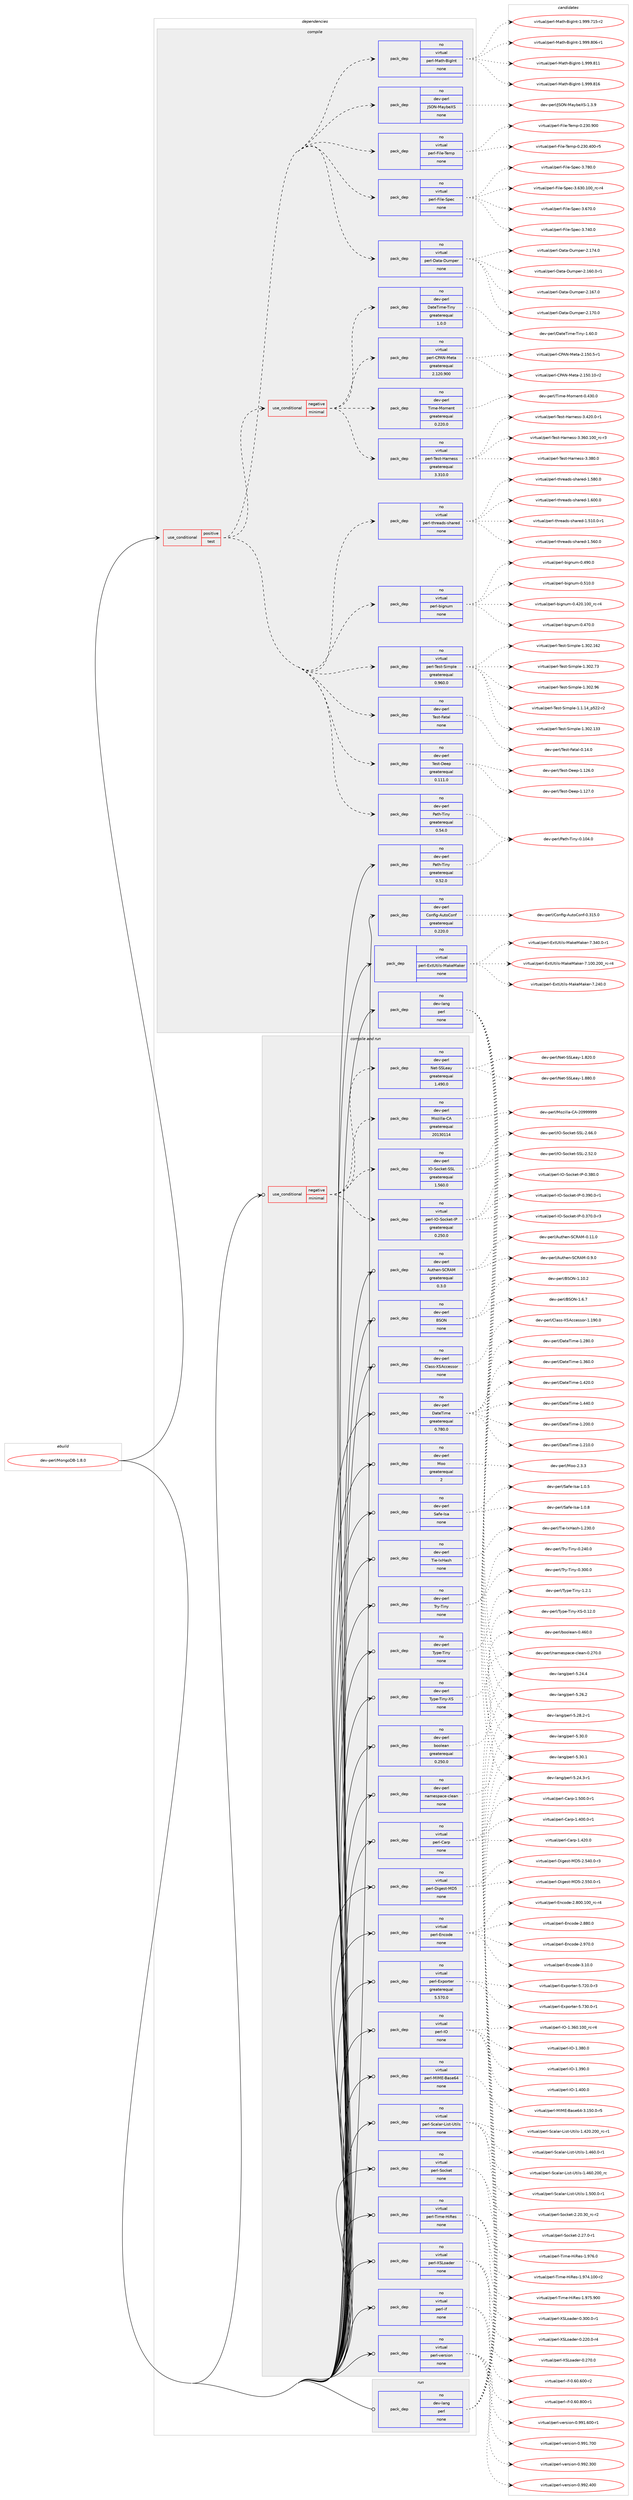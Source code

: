 digraph prolog {

# *************
# Graph options
# *************

newrank=true;
concentrate=true;
compound=true;
graph [rankdir=LR,fontname=Helvetica,fontsize=10,ranksep=1.5];#, ranksep=2.5, nodesep=0.2];
edge  [arrowhead=vee];
node  [fontname=Helvetica,fontsize=10];

# **********
# The ebuild
# **********

subgraph cluster_leftcol {
color=gray;
rank=same;
label=<<i>ebuild</i>>;
id [label="dev-perl/MongoDB-1.8.0", color=red, width=4, href="../dev-perl/MongoDB-1.8.0.svg"];
}

# ****************
# The dependencies
# ****************

subgraph cluster_midcol {
color=gray;
label=<<i>dependencies</i>>;
subgraph cluster_compile {
fillcolor="#eeeeee";
style=filled;
label=<<i>compile</i>>;
subgraph cond133991 {
dependency581492 [label=<<TABLE BORDER="0" CELLBORDER="1" CELLSPACING="0" CELLPADDING="4"><TR><TD ROWSPAN="3" CELLPADDING="10">use_conditional</TD></TR><TR><TD>positive</TD></TR><TR><TD>test</TD></TR></TABLE>>, shape=none, color=red];
subgraph cond133992 {
dependency581493 [label=<<TABLE BORDER="0" CELLBORDER="1" CELLSPACING="0" CELLPADDING="4"><TR><TD ROWSPAN="3" CELLPADDING="10">use_conditional</TD></TR><TR><TD>negative</TD></TR><TR><TD>minimal</TD></TR></TABLE>>, shape=none, color=red];
subgraph pack435849 {
dependency581494 [label=<<TABLE BORDER="0" CELLBORDER="1" CELLSPACING="0" CELLPADDING="4" WIDTH="220"><TR><TD ROWSPAN="6" CELLPADDING="30">pack_dep</TD></TR><TR><TD WIDTH="110">no</TD></TR><TR><TD>virtual</TD></TR><TR><TD>perl-CPAN-Meta</TD></TR><TR><TD>greaterequal</TD></TR><TR><TD>2.120.900</TD></TR></TABLE>>, shape=none, color=blue];
}
dependency581493:e -> dependency581494:w [weight=20,style="dashed",arrowhead="vee"];
subgraph pack435850 {
dependency581495 [label=<<TABLE BORDER="0" CELLBORDER="1" CELLSPACING="0" CELLPADDING="4" WIDTH="220"><TR><TD ROWSPAN="6" CELLPADDING="30">pack_dep</TD></TR><TR><TD WIDTH="110">no</TD></TR><TR><TD>dev-perl</TD></TR><TR><TD>DateTime-Tiny</TD></TR><TR><TD>greaterequal</TD></TR><TR><TD>1.0.0</TD></TR></TABLE>>, shape=none, color=blue];
}
dependency581493:e -> dependency581495:w [weight=20,style="dashed",arrowhead="vee"];
subgraph pack435851 {
dependency581496 [label=<<TABLE BORDER="0" CELLBORDER="1" CELLSPACING="0" CELLPADDING="4" WIDTH="220"><TR><TD ROWSPAN="6" CELLPADDING="30">pack_dep</TD></TR><TR><TD WIDTH="110">no</TD></TR><TR><TD>virtual</TD></TR><TR><TD>perl-Test-Harness</TD></TR><TR><TD>greaterequal</TD></TR><TR><TD>3.310.0</TD></TR></TABLE>>, shape=none, color=blue];
}
dependency581493:e -> dependency581496:w [weight=20,style="dashed",arrowhead="vee"];
subgraph pack435852 {
dependency581497 [label=<<TABLE BORDER="0" CELLBORDER="1" CELLSPACING="0" CELLPADDING="4" WIDTH="220"><TR><TD ROWSPAN="6" CELLPADDING="30">pack_dep</TD></TR><TR><TD WIDTH="110">no</TD></TR><TR><TD>dev-perl</TD></TR><TR><TD>Time-Moment</TD></TR><TR><TD>greaterequal</TD></TR><TR><TD>0.220.0</TD></TR></TABLE>>, shape=none, color=blue];
}
dependency581493:e -> dependency581497:w [weight=20,style="dashed",arrowhead="vee"];
}
dependency581492:e -> dependency581493:w [weight=20,style="dashed",arrowhead="vee"];
subgraph pack435853 {
dependency581498 [label=<<TABLE BORDER="0" CELLBORDER="1" CELLSPACING="0" CELLPADDING="4" WIDTH="220"><TR><TD ROWSPAN="6" CELLPADDING="30">pack_dep</TD></TR><TR><TD WIDTH="110">no</TD></TR><TR><TD>virtual</TD></TR><TR><TD>perl-Data-Dumper</TD></TR><TR><TD>none</TD></TR><TR><TD></TD></TR></TABLE>>, shape=none, color=blue];
}
dependency581492:e -> dependency581498:w [weight=20,style="dashed",arrowhead="vee"];
subgraph pack435854 {
dependency581499 [label=<<TABLE BORDER="0" CELLBORDER="1" CELLSPACING="0" CELLPADDING="4" WIDTH="220"><TR><TD ROWSPAN="6" CELLPADDING="30">pack_dep</TD></TR><TR><TD WIDTH="110">no</TD></TR><TR><TD>virtual</TD></TR><TR><TD>perl-File-Spec</TD></TR><TR><TD>none</TD></TR><TR><TD></TD></TR></TABLE>>, shape=none, color=blue];
}
dependency581492:e -> dependency581499:w [weight=20,style="dashed",arrowhead="vee"];
subgraph pack435855 {
dependency581500 [label=<<TABLE BORDER="0" CELLBORDER="1" CELLSPACING="0" CELLPADDING="4" WIDTH="220"><TR><TD ROWSPAN="6" CELLPADDING="30">pack_dep</TD></TR><TR><TD WIDTH="110">no</TD></TR><TR><TD>virtual</TD></TR><TR><TD>perl-File-Temp</TD></TR><TR><TD>none</TD></TR><TR><TD></TD></TR></TABLE>>, shape=none, color=blue];
}
dependency581492:e -> dependency581500:w [weight=20,style="dashed",arrowhead="vee"];
subgraph pack435856 {
dependency581501 [label=<<TABLE BORDER="0" CELLBORDER="1" CELLSPACING="0" CELLPADDING="4" WIDTH="220"><TR><TD ROWSPAN="6" CELLPADDING="30">pack_dep</TD></TR><TR><TD WIDTH="110">no</TD></TR><TR><TD>dev-perl</TD></TR><TR><TD>JSON-MaybeXS</TD></TR><TR><TD>none</TD></TR><TR><TD></TD></TR></TABLE>>, shape=none, color=blue];
}
dependency581492:e -> dependency581501:w [weight=20,style="dashed",arrowhead="vee"];
subgraph pack435857 {
dependency581502 [label=<<TABLE BORDER="0" CELLBORDER="1" CELLSPACING="0" CELLPADDING="4" WIDTH="220"><TR><TD ROWSPAN="6" CELLPADDING="30">pack_dep</TD></TR><TR><TD WIDTH="110">no</TD></TR><TR><TD>virtual</TD></TR><TR><TD>perl-Math-BigInt</TD></TR><TR><TD>none</TD></TR><TR><TD></TD></TR></TABLE>>, shape=none, color=blue];
}
dependency581492:e -> dependency581502:w [weight=20,style="dashed",arrowhead="vee"];
subgraph pack435858 {
dependency581503 [label=<<TABLE BORDER="0" CELLBORDER="1" CELLSPACING="0" CELLPADDING="4" WIDTH="220"><TR><TD ROWSPAN="6" CELLPADDING="30">pack_dep</TD></TR><TR><TD WIDTH="110">no</TD></TR><TR><TD>dev-perl</TD></TR><TR><TD>Path-Tiny</TD></TR><TR><TD>greaterequal</TD></TR><TR><TD>0.54.0</TD></TR></TABLE>>, shape=none, color=blue];
}
dependency581492:e -> dependency581503:w [weight=20,style="dashed",arrowhead="vee"];
subgraph pack435859 {
dependency581504 [label=<<TABLE BORDER="0" CELLBORDER="1" CELLSPACING="0" CELLPADDING="4" WIDTH="220"><TR><TD ROWSPAN="6" CELLPADDING="30">pack_dep</TD></TR><TR><TD WIDTH="110">no</TD></TR><TR><TD>dev-perl</TD></TR><TR><TD>Test-Deep</TD></TR><TR><TD>greaterequal</TD></TR><TR><TD>0.111.0</TD></TR></TABLE>>, shape=none, color=blue];
}
dependency581492:e -> dependency581504:w [weight=20,style="dashed",arrowhead="vee"];
subgraph pack435860 {
dependency581505 [label=<<TABLE BORDER="0" CELLBORDER="1" CELLSPACING="0" CELLPADDING="4" WIDTH="220"><TR><TD ROWSPAN="6" CELLPADDING="30">pack_dep</TD></TR><TR><TD WIDTH="110">no</TD></TR><TR><TD>dev-perl</TD></TR><TR><TD>Test-Fatal</TD></TR><TR><TD>none</TD></TR><TR><TD></TD></TR></TABLE>>, shape=none, color=blue];
}
dependency581492:e -> dependency581505:w [weight=20,style="dashed",arrowhead="vee"];
subgraph pack435861 {
dependency581506 [label=<<TABLE BORDER="0" CELLBORDER="1" CELLSPACING="0" CELLPADDING="4" WIDTH="220"><TR><TD ROWSPAN="6" CELLPADDING="30">pack_dep</TD></TR><TR><TD WIDTH="110">no</TD></TR><TR><TD>virtual</TD></TR><TR><TD>perl-Test-Simple</TD></TR><TR><TD>greaterequal</TD></TR><TR><TD>0.960.0</TD></TR></TABLE>>, shape=none, color=blue];
}
dependency581492:e -> dependency581506:w [weight=20,style="dashed",arrowhead="vee"];
subgraph pack435862 {
dependency581507 [label=<<TABLE BORDER="0" CELLBORDER="1" CELLSPACING="0" CELLPADDING="4" WIDTH="220"><TR><TD ROWSPAN="6" CELLPADDING="30">pack_dep</TD></TR><TR><TD WIDTH="110">no</TD></TR><TR><TD>virtual</TD></TR><TR><TD>perl-bignum</TD></TR><TR><TD>none</TD></TR><TR><TD></TD></TR></TABLE>>, shape=none, color=blue];
}
dependency581492:e -> dependency581507:w [weight=20,style="dashed",arrowhead="vee"];
subgraph pack435863 {
dependency581508 [label=<<TABLE BORDER="0" CELLBORDER="1" CELLSPACING="0" CELLPADDING="4" WIDTH="220"><TR><TD ROWSPAN="6" CELLPADDING="30">pack_dep</TD></TR><TR><TD WIDTH="110">no</TD></TR><TR><TD>virtual</TD></TR><TR><TD>perl-threads-shared</TD></TR><TR><TD>none</TD></TR><TR><TD></TD></TR></TABLE>>, shape=none, color=blue];
}
dependency581492:e -> dependency581508:w [weight=20,style="dashed",arrowhead="vee"];
}
id:e -> dependency581492:w [weight=20,style="solid",arrowhead="vee"];
subgraph pack435864 {
dependency581509 [label=<<TABLE BORDER="0" CELLBORDER="1" CELLSPACING="0" CELLPADDING="4" WIDTH="220"><TR><TD ROWSPAN="6" CELLPADDING="30">pack_dep</TD></TR><TR><TD WIDTH="110">no</TD></TR><TR><TD>dev-lang</TD></TR><TR><TD>perl</TD></TR><TR><TD>none</TD></TR><TR><TD></TD></TR></TABLE>>, shape=none, color=blue];
}
id:e -> dependency581509:w [weight=20,style="solid",arrowhead="vee"];
subgraph pack435865 {
dependency581510 [label=<<TABLE BORDER="0" CELLBORDER="1" CELLSPACING="0" CELLPADDING="4" WIDTH="220"><TR><TD ROWSPAN="6" CELLPADDING="30">pack_dep</TD></TR><TR><TD WIDTH="110">no</TD></TR><TR><TD>dev-perl</TD></TR><TR><TD>Config-AutoConf</TD></TR><TR><TD>greaterequal</TD></TR><TR><TD>0.220.0</TD></TR></TABLE>>, shape=none, color=blue];
}
id:e -> dependency581510:w [weight=20,style="solid",arrowhead="vee"];
subgraph pack435866 {
dependency581511 [label=<<TABLE BORDER="0" CELLBORDER="1" CELLSPACING="0" CELLPADDING="4" WIDTH="220"><TR><TD ROWSPAN="6" CELLPADDING="30">pack_dep</TD></TR><TR><TD WIDTH="110">no</TD></TR><TR><TD>dev-perl</TD></TR><TR><TD>Path-Tiny</TD></TR><TR><TD>greaterequal</TD></TR><TR><TD>0.52.0</TD></TR></TABLE>>, shape=none, color=blue];
}
id:e -> dependency581511:w [weight=20,style="solid",arrowhead="vee"];
subgraph pack435867 {
dependency581512 [label=<<TABLE BORDER="0" CELLBORDER="1" CELLSPACING="0" CELLPADDING="4" WIDTH="220"><TR><TD ROWSPAN="6" CELLPADDING="30">pack_dep</TD></TR><TR><TD WIDTH="110">no</TD></TR><TR><TD>virtual</TD></TR><TR><TD>perl-ExtUtils-MakeMaker</TD></TR><TR><TD>none</TD></TR><TR><TD></TD></TR></TABLE>>, shape=none, color=blue];
}
id:e -> dependency581512:w [weight=20,style="solid",arrowhead="vee"];
}
subgraph cluster_compileandrun {
fillcolor="#eeeeee";
style=filled;
label=<<i>compile and run</i>>;
subgraph cond133993 {
dependency581513 [label=<<TABLE BORDER="0" CELLBORDER="1" CELLSPACING="0" CELLPADDING="4"><TR><TD ROWSPAN="3" CELLPADDING="10">use_conditional</TD></TR><TR><TD>negative</TD></TR><TR><TD>minimal</TD></TR></TABLE>>, shape=none, color=red];
subgraph pack435868 {
dependency581514 [label=<<TABLE BORDER="0" CELLBORDER="1" CELLSPACING="0" CELLPADDING="4" WIDTH="220"><TR><TD ROWSPAN="6" CELLPADDING="30">pack_dep</TD></TR><TR><TD WIDTH="110">no</TD></TR><TR><TD>virtual</TD></TR><TR><TD>perl-IO-Socket-IP</TD></TR><TR><TD>greaterequal</TD></TR><TR><TD>0.250.0</TD></TR></TABLE>>, shape=none, color=blue];
}
dependency581513:e -> dependency581514:w [weight=20,style="dashed",arrowhead="vee"];
subgraph pack435869 {
dependency581515 [label=<<TABLE BORDER="0" CELLBORDER="1" CELLSPACING="0" CELLPADDING="4" WIDTH="220"><TR><TD ROWSPAN="6" CELLPADDING="30">pack_dep</TD></TR><TR><TD WIDTH="110">no</TD></TR><TR><TD>dev-perl</TD></TR><TR><TD>IO-Socket-SSL</TD></TR><TR><TD>greaterequal</TD></TR><TR><TD>1.560.0</TD></TR></TABLE>>, shape=none, color=blue];
}
dependency581513:e -> dependency581515:w [weight=20,style="dashed",arrowhead="vee"];
subgraph pack435870 {
dependency581516 [label=<<TABLE BORDER="0" CELLBORDER="1" CELLSPACING="0" CELLPADDING="4" WIDTH="220"><TR><TD ROWSPAN="6" CELLPADDING="30">pack_dep</TD></TR><TR><TD WIDTH="110">no</TD></TR><TR><TD>dev-perl</TD></TR><TR><TD>Mozilla-CA</TD></TR><TR><TD>greaterequal</TD></TR><TR><TD>20130114</TD></TR></TABLE>>, shape=none, color=blue];
}
dependency581513:e -> dependency581516:w [weight=20,style="dashed",arrowhead="vee"];
subgraph pack435871 {
dependency581517 [label=<<TABLE BORDER="0" CELLBORDER="1" CELLSPACING="0" CELLPADDING="4" WIDTH="220"><TR><TD ROWSPAN="6" CELLPADDING="30">pack_dep</TD></TR><TR><TD WIDTH="110">no</TD></TR><TR><TD>dev-perl</TD></TR><TR><TD>Net-SSLeay</TD></TR><TR><TD>greaterequal</TD></TR><TR><TD>1.490.0</TD></TR></TABLE>>, shape=none, color=blue];
}
dependency581513:e -> dependency581517:w [weight=20,style="dashed",arrowhead="vee"];
}
id:e -> dependency581513:w [weight=20,style="solid",arrowhead="odotvee"];
subgraph pack435872 {
dependency581518 [label=<<TABLE BORDER="0" CELLBORDER="1" CELLSPACING="0" CELLPADDING="4" WIDTH="220"><TR><TD ROWSPAN="6" CELLPADDING="30">pack_dep</TD></TR><TR><TD WIDTH="110">no</TD></TR><TR><TD>dev-perl</TD></TR><TR><TD>Authen-SCRAM</TD></TR><TR><TD>greaterequal</TD></TR><TR><TD>0.3.0</TD></TR></TABLE>>, shape=none, color=blue];
}
id:e -> dependency581518:w [weight=20,style="solid",arrowhead="odotvee"];
subgraph pack435873 {
dependency581519 [label=<<TABLE BORDER="0" CELLBORDER="1" CELLSPACING="0" CELLPADDING="4" WIDTH="220"><TR><TD ROWSPAN="6" CELLPADDING="30">pack_dep</TD></TR><TR><TD WIDTH="110">no</TD></TR><TR><TD>dev-perl</TD></TR><TR><TD>BSON</TD></TR><TR><TD>none</TD></TR><TR><TD></TD></TR></TABLE>>, shape=none, color=blue];
}
id:e -> dependency581519:w [weight=20,style="solid",arrowhead="odotvee"];
subgraph pack435874 {
dependency581520 [label=<<TABLE BORDER="0" CELLBORDER="1" CELLSPACING="0" CELLPADDING="4" WIDTH="220"><TR><TD ROWSPAN="6" CELLPADDING="30">pack_dep</TD></TR><TR><TD WIDTH="110">no</TD></TR><TR><TD>dev-perl</TD></TR><TR><TD>Class-XSAccessor</TD></TR><TR><TD>none</TD></TR><TR><TD></TD></TR></TABLE>>, shape=none, color=blue];
}
id:e -> dependency581520:w [weight=20,style="solid",arrowhead="odotvee"];
subgraph pack435875 {
dependency581521 [label=<<TABLE BORDER="0" CELLBORDER="1" CELLSPACING="0" CELLPADDING="4" WIDTH="220"><TR><TD ROWSPAN="6" CELLPADDING="30">pack_dep</TD></TR><TR><TD WIDTH="110">no</TD></TR><TR><TD>dev-perl</TD></TR><TR><TD>DateTime</TD></TR><TR><TD>greaterequal</TD></TR><TR><TD>0.780.0</TD></TR></TABLE>>, shape=none, color=blue];
}
id:e -> dependency581521:w [weight=20,style="solid",arrowhead="odotvee"];
subgraph pack435876 {
dependency581522 [label=<<TABLE BORDER="0" CELLBORDER="1" CELLSPACING="0" CELLPADDING="4" WIDTH="220"><TR><TD ROWSPAN="6" CELLPADDING="30">pack_dep</TD></TR><TR><TD WIDTH="110">no</TD></TR><TR><TD>dev-perl</TD></TR><TR><TD>Moo</TD></TR><TR><TD>greaterequal</TD></TR><TR><TD>2</TD></TR></TABLE>>, shape=none, color=blue];
}
id:e -> dependency581522:w [weight=20,style="solid",arrowhead="odotvee"];
subgraph pack435877 {
dependency581523 [label=<<TABLE BORDER="0" CELLBORDER="1" CELLSPACING="0" CELLPADDING="4" WIDTH="220"><TR><TD ROWSPAN="6" CELLPADDING="30">pack_dep</TD></TR><TR><TD WIDTH="110">no</TD></TR><TR><TD>dev-perl</TD></TR><TR><TD>Safe-Isa</TD></TR><TR><TD>none</TD></TR><TR><TD></TD></TR></TABLE>>, shape=none, color=blue];
}
id:e -> dependency581523:w [weight=20,style="solid",arrowhead="odotvee"];
subgraph pack435878 {
dependency581524 [label=<<TABLE BORDER="0" CELLBORDER="1" CELLSPACING="0" CELLPADDING="4" WIDTH="220"><TR><TD ROWSPAN="6" CELLPADDING="30">pack_dep</TD></TR><TR><TD WIDTH="110">no</TD></TR><TR><TD>dev-perl</TD></TR><TR><TD>Tie-IxHash</TD></TR><TR><TD>none</TD></TR><TR><TD></TD></TR></TABLE>>, shape=none, color=blue];
}
id:e -> dependency581524:w [weight=20,style="solid",arrowhead="odotvee"];
subgraph pack435879 {
dependency581525 [label=<<TABLE BORDER="0" CELLBORDER="1" CELLSPACING="0" CELLPADDING="4" WIDTH="220"><TR><TD ROWSPAN="6" CELLPADDING="30">pack_dep</TD></TR><TR><TD WIDTH="110">no</TD></TR><TR><TD>dev-perl</TD></TR><TR><TD>Try-Tiny</TD></TR><TR><TD>none</TD></TR><TR><TD></TD></TR></TABLE>>, shape=none, color=blue];
}
id:e -> dependency581525:w [weight=20,style="solid",arrowhead="odotvee"];
subgraph pack435880 {
dependency581526 [label=<<TABLE BORDER="0" CELLBORDER="1" CELLSPACING="0" CELLPADDING="4" WIDTH="220"><TR><TD ROWSPAN="6" CELLPADDING="30">pack_dep</TD></TR><TR><TD WIDTH="110">no</TD></TR><TR><TD>dev-perl</TD></TR><TR><TD>Type-Tiny</TD></TR><TR><TD>none</TD></TR><TR><TD></TD></TR></TABLE>>, shape=none, color=blue];
}
id:e -> dependency581526:w [weight=20,style="solid",arrowhead="odotvee"];
subgraph pack435881 {
dependency581527 [label=<<TABLE BORDER="0" CELLBORDER="1" CELLSPACING="0" CELLPADDING="4" WIDTH="220"><TR><TD ROWSPAN="6" CELLPADDING="30">pack_dep</TD></TR><TR><TD WIDTH="110">no</TD></TR><TR><TD>dev-perl</TD></TR><TR><TD>Type-Tiny-XS</TD></TR><TR><TD>none</TD></TR><TR><TD></TD></TR></TABLE>>, shape=none, color=blue];
}
id:e -> dependency581527:w [weight=20,style="solid",arrowhead="odotvee"];
subgraph pack435882 {
dependency581528 [label=<<TABLE BORDER="0" CELLBORDER="1" CELLSPACING="0" CELLPADDING="4" WIDTH="220"><TR><TD ROWSPAN="6" CELLPADDING="30">pack_dep</TD></TR><TR><TD WIDTH="110">no</TD></TR><TR><TD>dev-perl</TD></TR><TR><TD>boolean</TD></TR><TR><TD>greaterequal</TD></TR><TR><TD>0.250.0</TD></TR></TABLE>>, shape=none, color=blue];
}
id:e -> dependency581528:w [weight=20,style="solid",arrowhead="odotvee"];
subgraph pack435883 {
dependency581529 [label=<<TABLE BORDER="0" CELLBORDER="1" CELLSPACING="0" CELLPADDING="4" WIDTH="220"><TR><TD ROWSPAN="6" CELLPADDING="30">pack_dep</TD></TR><TR><TD WIDTH="110">no</TD></TR><TR><TD>dev-perl</TD></TR><TR><TD>namespace-clean</TD></TR><TR><TD>none</TD></TR><TR><TD></TD></TR></TABLE>>, shape=none, color=blue];
}
id:e -> dependency581529:w [weight=20,style="solid",arrowhead="odotvee"];
subgraph pack435884 {
dependency581530 [label=<<TABLE BORDER="0" CELLBORDER="1" CELLSPACING="0" CELLPADDING="4" WIDTH="220"><TR><TD ROWSPAN="6" CELLPADDING="30">pack_dep</TD></TR><TR><TD WIDTH="110">no</TD></TR><TR><TD>virtual</TD></TR><TR><TD>perl-Carp</TD></TR><TR><TD>none</TD></TR><TR><TD></TD></TR></TABLE>>, shape=none, color=blue];
}
id:e -> dependency581530:w [weight=20,style="solid",arrowhead="odotvee"];
subgraph pack435885 {
dependency581531 [label=<<TABLE BORDER="0" CELLBORDER="1" CELLSPACING="0" CELLPADDING="4" WIDTH="220"><TR><TD ROWSPAN="6" CELLPADDING="30">pack_dep</TD></TR><TR><TD WIDTH="110">no</TD></TR><TR><TD>virtual</TD></TR><TR><TD>perl-Digest-MD5</TD></TR><TR><TD>none</TD></TR><TR><TD></TD></TR></TABLE>>, shape=none, color=blue];
}
id:e -> dependency581531:w [weight=20,style="solid",arrowhead="odotvee"];
subgraph pack435886 {
dependency581532 [label=<<TABLE BORDER="0" CELLBORDER="1" CELLSPACING="0" CELLPADDING="4" WIDTH="220"><TR><TD ROWSPAN="6" CELLPADDING="30">pack_dep</TD></TR><TR><TD WIDTH="110">no</TD></TR><TR><TD>virtual</TD></TR><TR><TD>perl-Encode</TD></TR><TR><TD>none</TD></TR><TR><TD></TD></TR></TABLE>>, shape=none, color=blue];
}
id:e -> dependency581532:w [weight=20,style="solid",arrowhead="odotvee"];
subgraph pack435887 {
dependency581533 [label=<<TABLE BORDER="0" CELLBORDER="1" CELLSPACING="0" CELLPADDING="4" WIDTH="220"><TR><TD ROWSPAN="6" CELLPADDING="30">pack_dep</TD></TR><TR><TD WIDTH="110">no</TD></TR><TR><TD>virtual</TD></TR><TR><TD>perl-Exporter</TD></TR><TR><TD>greaterequal</TD></TR><TR><TD>5.570.0</TD></TR></TABLE>>, shape=none, color=blue];
}
id:e -> dependency581533:w [weight=20,style="solid",arrowhead="odotvee"];
subgraph pack435888 {
dependency581534 [label=<<TABLE BORDER="0" CELLBORDER="1" CELLSPACING="0" CELLPADDING="4" WIDTH="220"><TR><TD ROWSPAN="6" CELLPADDING="30">pack_dep</TD></TR><TR><TD WIDTH="110">no</TD></TR><TR><TD>virtual</TD></TR><TR><TD>perl-IO</TD></TR><TR><TD>none</TD></TR><TR><TD></TD></TR></TABLE>>, shape=none, color=blue];
}
id:e -> dependency581534:w [weight=20,style="solid",arrowhead="odotvee"];
subgraph pack435889 {
dependency581535 [label=<<TABLE BORDER="0" CELLBORDER="1" CELLSPACING="0" CELLPADDING="4" WIDTH="220"><TR><TD ROWSPAN="6" CELLPADDING="30">pack_dep</TD></TR><TR><TD WIDTH="110">no</TD></TR><TR><TD>virtual</TD></TR><TR><TD>perl-MIME-Base64</TD></TR><TR><TD>none</TD></TR><TR><TD></TD></TR></TABLE>>, shape=none, color=blue];
}
id:e -> dependency581535:w [weight=20,style="solid",arrowhead="odotvee"];
subgraph pack435890 {
dependency581536 [label=<<TABLE BORDER="0" CELLBORDER="1" CELLSPACING="0" CELLPADDING="4" WIDTH="220"><TR><TD ROWSPAN="6" CELLPADDING="30">pack_dep</TD></TR><TR><TD WIDTH="110">no</TD></TR><TR><TD>virtual</TD></TR><TR><TD>perl-Scalar-List-Utils</TD></TR><TR><TD>none</TD></TR><TR><TD></TD></TR></TABLE>>, shape=none, color=blue];
}
id:e -> dependency581536:w [weight=20,style="solid",arrowhead="odotvee"];
subgraph pack435891 {
dependency581537 [label=<<TABLE BORDER="0" CELLBORDER="1" CELLSPACING="0" CELLPADDING="4" WIDTH="220"><TR><TD ROWSPAN="6" CELLPADDING="30">pack_dep</TD></TR><TR><TD WIDTH="110">no</TD></TR><TR><TD>virtual</TD></TR><TR><TD>perl-Socket</TD></TR><TR><TD>none</TD></TR><TR><TD></TD></TR></TABLE>>, shape=none, color=blue];
}
id:e -> dependency581537:w [weight=20,style="solid",arrowhead="odotvee"];
subgraph pack435892 {
dependency581538 [label=<<TABLE BORDER="0" CELLBORDER="1" CELLSPACING="0" CELLPADDING="4" WIDTH="220"><TR><TD ROWSPAN="6" CELLPADDING="30">pack_dep</TD></TR><TR><TD WIDTH="110">no</TD></TR><TR><TD>virtual</TD></TR><TR><TD>perl-Time-HiRes</TD></TR><TR><TD>none</TD></TR><TR><TD></TD></TR></TABLE>>, shape=none, color=blue];
}
id:e -> dependency581538:w [weight=20,style="solid",arrowhead="odotvee"];
subgraph pack435893 {
dependency581539 [label=<<TABLE BORDER="0" CELLBORDER="1" CELLSPACING="0" CELLPADDING="4" WIDTH="220"><TR><TD ROWSPAN="6" CELLPADDING="30">pack_dep</TD></TR><TR><TD WIDTH="110">no</TD></TR><TR><TD>virtual</TD></TR><TR><TD>perl-XSLoader</TD></TR><TR><TD>none</TD></TR><TR><TD></TD></TR></TABLE>>, shape=none, color=blue];
}
id:e -> dependency581539:w [weight=20,style="solid",arrowhead="odotvee"];
subgraph pack435894 {
dependency581540 [label=<<TABLE BORDER="0" CELLBORDER="1" CELLSPACING="0" CELLPADDING="4" WIDTH="220"><TR><TD ROWSPAN="6" CELLPADDING="30">pack_dep</TD></TR><TR><TD WIDTH="110">no</TD></TR><TR><TD>virtual</TD></TR><TR><TD>perl-if</TD></TR><TR><TD>none</TD></TR><TR><TD></TD></TR></TABLE>>, shape=none, color=blue];
}
id:e -> dependency581540:w [weight=20,style="solid",arrowhead="odotvee"];
subgraph pack435895 {
dependency581541 [label=<<TABLE BORDER="0" CELLBORDER="1" CELLSPACING="0" CELLPADDING="4" WIDTH="220"><TR><TD ROWSPAN="6" CELLPADDING="30">pack_dep</TD></TR><TR><TD WIDTH="110">no</TD></TR><TR><TD>virtual</TD></TR><TR><TD>perl-version</TD></TR><TR><TD>none</TD></TR><TR><TD></TD></TR></TABLE>>, shape=none, color=blue];
}
id:e -> dependency581541:w [weight=20,style="solid",arrowhead="odotvee"];
}
subgraph cluster_run {
fillcolor="#eeeeee";
style=filled;
label=<<i>run</i>>;
subgraph pack435896 {
dependency581542 [label=<<TABLE BORDER="0" CELLBORDER="1" CELLSPACING="0" CELLPADDING="4" WIDTH="220"><TR><TD ROWSPAN="6" CELLPADDING="30">pack_dep</TD></TR><TR><TD WIDTH="110">no</TD></TR><TR><TD>dev-lang</TD></TR><TR><TD>perl</TD></TR><TR><TD>none</TD></TR><TR><TD></TD></TR></TABLE>>, shape=none, color=blue];
}
id:e -> dependency581542:w [weight=20,style="solid",arrowhead="odot"];
}
}

# **************
# The candidates
# **************

subgraph cluster_choices {
rank=same;
color=gray;
label=<<i>candidates</i>>;

subgraph choice435849 {
color=black;
nodesep=1;
choice118105114116117971084711210111410845678065784577101116974550464953484649484511450 [label="virtual/perl-CPAN-Meta-2.150.10-r2", color=red, width=4,href="../virtual/perl-CPAN-Meta-2.150.10-r2.svg"];
choice1181051141161179710847112101114108456780657845771011169745504649534846534511449 [label="virtual/perl-CPAN-Meta-2.150.5-r1", color=red, width=4,href="../virtual/perl-CPAN-Meta-2.150.5-r1.svg"];
dependency581494:e -> choice118105114116117971084711210111410845678065784577101116974550464953484649484511450:w [style=dotted,weight="100"];
dependency581494:e -> choice1181051141161179710847112101114108456780657845771011169745504649534846534511449:w [style=dotted,weight="100"];
}
subgraph choice435850 {
color=black;
nodesep=1;
choice1001011184511210111410847689711610184105109101458410511012145494654484648 [label="dev-perl/DateTime-Tiny-1.60.0", color=red, width=4,href="../dev-perl/DateTime-Tiny-1.60.0.svg"];
dependency581495:e -> choice1001011184511210111410847689711610184105109101458410511012145494654484648:w [style=dotted,weight="100"];
}
subgraph choice435851 {
color=black;
nodesep=1;
choice118105114116117971084711210111410845841011151164572971141101011151154551465154484649484895114994511451 [label="virtual/perl-Test-Harness-3.360.100_rc-r3", color=red, width=4,href="../virtual/perl-Test-Harness-3.360.100_rc-r3.svg"];
choice118105114116117971084711210111410845841011151164572971141101011151154551465156484648 [label="virtual/perl-Test-Harness-3.380.0", color=red, width=4,href="../virtual/perl-Test-Harness-3.380.0.svg"];
choice1181051141161179710847112101114108458410111511645729711411010111511545514652504846484511449 [label="virtual/perl-Test-Harness-3.420.0-r1", color=red, width=4,href="../virtual/perl-Test-Harness-3.420.0-r1.svg"];
dependency581496:e -> choice118105114116117971084711210111410845841011151164572971141101011151154551465154484649484895114994511451:w [style=dotted,weight="100"];
dependency581496:e -> choice118105114116117971084711210111410845841011151164572971141101011151154551465156484648:w [style=dotted,weight="100"];
dependency581496:e -> choice1181051141161179710847112101114108458410111511645729711411010111511545514652504846484511449:w [style=dotted,weight="100"];
}
subgraph choice435852 {
color=black;
nodesep=1;
choice10010111845112101114108478410510910145771111091011101164548465251484648 [label="dev-perl/Time-Moment-0.430.0", color=red, width=4,href="../dev-perl/Time-Moment-0.430.0.svg"];
dependency581497:e -> choice10010111845112101114108478410510910145771111091011101164548465251484648:w [style=dotted,weight="100"];
}
subgraph choice435853 {
color=black;
nodesep=1;
choice118105114116117971084711210111410845689711697456811710911210111445504649544846484511449 [label="virtual/perl-Data-Dumper-2.160.0-r1", color=red, width=4,href="../virtual/perl-Data-Dumper-2.160.0-r1.svg"];
choice11810511411611797108471121011141084568971169745681171091121011144550464954554648 [label="virtual/perl-Data-Dumper-2.167.0", color=red, width=4,href="../virtual/perl-Data-Dumper-2.167.0.svg"];
choice11810511411611797108471121011141084568971169745681171091121011144550464955484648 [label="virtual/perl-Data-Dumper-2.170.0", color=red, width=4,href="../virtual/perl-Data-Dumper-2.170.0.svg"];
choice11810511411611797108471121011141084568971169745681171091121011144550464955524648 [label="virtual/perl-Data-Dumper-2.174.0", color=red, width=4,href="../virtual/perl-Data-Dumper-2.174.0.svg"];
dependency581498:e -> choice118105114116117971084711210111410845689711697456811710911210111445504649544846484511449:w [style=dotted,weight="100"];
dependency581498:e -> choice11810511411611797108471121011141084568971169745681171091121011144550464954554648:w [style=dotted,weight="100"];
dependency581498:e -> choice11810511411611797108471121011141084568971169745681171091121011144550464955484648:w [style=dotted,weight="100"];
dependency581498:e -> choice11810511411611797108471121011141084568971169745681171091121011144550464955524648:w [style=dotted,weight="100"];
}
subgraph choice435854 {
color=black;
nodesep=1;
choice118105114116117971084711210111410845701051081014583112101994551465451484649484895114994511452 [label="virtual/perl-File-Spec-3.630.100_rc-r4", color=red, width=4,href="../virtual/perl-File-Spec-3.630.100_rc-r4.svg"];
choice118105114116117971084711210111410845701051081014583112101994551465455484648 [label="virtual/perl-File-Spec-3.670.0", color=red, width=4,href="../virtual/perl-File-Spec-3.670.0.svg"];
choice118105114116117971084711210111410845701051081014583112101994551465552484648 [label="virtual/perl-File-Spec-3.740.0", color=red, width=4,href="../virtual/perl-File-Spec-3.740.0.svg"];
choice118105114116117971084711210111410845701051081014583112101994551465556484648 [label="virtual/perl-File-Spec-3.780.0", color=red, width=4,href="../virtual/perl-File-Spec-3.780.0.svg"];
dependency581499:e -> choice118105114116117971084711210111410845701051081014583112101994551465451484649484895114994511452:w [style=dotted,weight="100"];
dependency581499:e -> choice118105114116117971084711210111410845701051081014583112101994551465455484648:w [style=dotted,weight="100"];
dependency581499:e -> choice118105114116117971084711210111410845701051081014583112101994551465552484648:w [style=dotted,weight="100"];
dependency581499:e -> choice118105114116117971084711210111410845701051081014583112101994551465556484648:w [style=dotted,weight="100"];
}
subgraph choice435855 {
color=black;
nodesep=1;
choice118105114116117971084711210111410845701051081014584101109112454846505148465248484511453 [label="virtual/perl-File-Temp-0.230.400-r5", color=red, width=4,href="../virtual/perl-File-Temp-0.230.400-r5.svg"];
choice11810511411611797108471121011141084570105108101458410110911245484650514846574848 [label="virtual/perl-File-Temp-0.230.900", color=red, width=4,href="../virtual/perl-File-Temp-0.230.900.svg"];
dependency581500:e -> choice118105114116117971084711210111410845701051081014584101109112454846505148465248484511453:w [style=dotted,weight="100"];
dependency581500:e -> choice11810511411611797108471121011141084570105108101458410110911245484650514846574848:w [style=dotted,weight="100"];
}
subgraph choice435856 {
color=black;
nodesep=1;
choice100101118451121011141084774837978457797121981018883454946514657 [label="dev-perl/JSON-MaybeXS-1.3.9", color=red, width=4,href="../dev-perl/JSON-MaybeXS-1.3.9.svg"];
dependency581501:e -> choice100101118451121011141084774837978457797121981018883454946514657:w [style=dotted,weight="100"];
}
subgraph choice435857 {
color=black;
nodesep=1;
choice1181051141161179710847112101114108457797116104456610510373110116454946575757465549534511450 [label="virtual/perl-Math-BigInt-1.999.715-r2", color=red, width=4,href="../virtual/perl-Math-BigInt-1.999.715-r2.svg"];
choice1181051141161179710847112101114108457797116104456610510373110116454946575757465648544511449 [label="virtual/perl-Math-BigInt-1.999.806-r1", color=red, width=4,href="../virtual/perl-Math-BigInt-1.999.806-r1.svg"];
choice118105114116117971084711210111410845779711610445661051037311011645494657575746564949 [label="virtual/perl-Math-BigInt-1.999.811", color=red, width=4,href="../virtual/perl-Math-BigInt-1.999.811.svg"];
choice118105114116117971084711210111410845779711610445661051037311011645494657575746564954 [label="virtual/perl-Math-BigInt-1.999.816", color=red, width=4,href="../virtual/perl-Math-BigInt-1.999.816.svg"];
dependency581502:e -> choice1181051141161179710847112101114108457797116104456610510373110116454946575757465549534511450:w [style=dotted,weight="100"];
dependency581502:e -> choice1181051141161179710847112101114108457797116104456610510373110116454946575757465648544511449:w [style=dotted,weight="100"];
dependency581502:e -> choice118105114116117971084711210111410845779711610445661051037311011645494657575746564949:w [style=dotted,weight="100"];
dependency581502:e -> choice118105114116117971084711210111410845779711610445661051037311011645494657575746564954:w [style=dotted,weight="100"];
}
subgraph choice435858 {
color=black;
nodesep=1;
choice1001011184511210111410847809711610445841051101214548464948524648 [label="dev-perl/Path-Tiny-0.104.0", color=red, width=4,href="../dev-perl/Path-Tiny-0.104.0.svg"];
dependency581503:e -> choice1001011184511210111410847809711610445841051101214548464948524648:w [style=dotted,weight="100"];
}
subgraph choice435859 {
color=black;
nodesep=1;
choice10010111845112101114108478410111511645681011011124549464950544648 [label="dev-perl/Test-Deep-1.126.0", color=red, width=4,href="../dev-perl/Test-Deep-1.126.0.svg"];
choice10010111845112101114108478410111511645681011011124549464950554648 [label="dev-perl/Test-Deep-1.127.0", color=red, width=4,href="../dev-perl/Test-Deep-1.127.0.svg"];
dependency581504:e -> choice10010111845112101114108478410111511645681011011124549464950544648:w [style=dotted,weight="100"];
dependency581504:e -> choice10010111845112101114108478410111511645681011011124549464950554648:w [style=dotted,weight="100"];
}
subgraph choice435860 {
color=black;
nodesep=1;
choice1001011184511210111410847841011151164570971169710845484649524648 [label="dev-perl/Test-Fatal-0.14.0", color=red, width=4,href="../dev-perl/Test-Fatal-0.14.0.svg"];
dependency581505:e -> choice1001011184511210111410847841011151164570971169710845484649524648:w [style=dotted,weight="100"];
}
subgraph choice435861 {
color=black;
nodesep=1;
choice11810511411611797108471121011141084584101115116458310510911210810145494649464952951125350504511450 [label="virtual/perl-Test-Simple-1.1.14_p522-r2", color=red, width=4,href="../virtual/perl-Test-Simple-1.1.14_p522-r2.svg"];
choice11810511411611797108471121011141084584101115116458310510911210810145494651485046495151 [label="virtual/perl-Test-Simple-1.302.133", color=red, width=4,href="../virtual/perl-Test-Simple-1.302.133.svg"];
choice11810511411611797108471121011141084584101115116458310510911210810145494651485046495450 [label="virtual/perl-Test-Simple-1.302.162", color=red, width=4,href="../virtual/perl-Test-Simple-1.302.162.svg"];
choice118105114116117971084711210111410845841011151164583105109112108101454946514850465551 [label="virtual/perl-Test-Simple-1.302.73", color=red, width=4,href="../virtual/perl-Test-Simple-1.302.73.svg"];
choice118105114116117971084711210111410845841011151164583105109112108101454946514850465754 [label="virtual/perl-Test-Simple-1.302.96", color=red, width=4,href="../virtual/perl-Test-Simple-1.302.96.svg"];
dependency581506:e -> choice11810511411611797108471121011141084584101115116458310510911210810145494649464952951125350504511450:w [style=dotted,weight="100"];
dependency581506:e -> choice11810511411611797108471121011141084584101115116458310510911210810145494651485046495151:w [style=dotted,weight="100"];
dependency581506:e -> choice11810511411611797108471121011141084584101115116458310510911210810145494651485046495450:w [style=dotted,weight="100"];
dependency581506:e -> choice118105114116117971084711210111410845841011151164583105109112108101454946514850465551:w [style=dotted,weight="100"];
dependency581506:e -> choice118105114116117971084711210111410845841011151164583105109112108101454946514850465754:w [style=dotted,weight="100"];
}
subgraph choice435862 {
color=black;
nodesep=1;
choice118105114116117971084711210111410845981051031101171094548465250484649484895114994511452 [label="virtual/perl-bignum-0.420.100_rc-r4", color=red, width=4,href="../virtual/perl-bignum-0.420.100_rc-r4.svg"];
choice118105114116117971084711210111410845981051031101171094548465255484648 [label="virtual/perl-bignum-0.470.0", color=red, width=4,href="../virtual/perl-bignum-0.470.0.svg"];
choice118105114116117971084711210111410845981051031101171094548465257484648 [label="virtual/perl-bignum-0.490.0", color=red, width=4,href="../virtual/perl-bignum-0.490.0.svg"];
choice118105114116117971084711210111410845981051031101171094548465349484648 [label="virtual/perl-bignum-0.510.0", color=red, width=4,href="../virtual/perl-bignum-0.510.0.svg"];
dependency581507:e -> choice118105114116117971084711210111410845981051031101171094548465250484649484895114994511452:w [style=dotted,weight="100"];
dependency581507:e -> choice118105114116117971084711210111410845981051031101171094548465255484648:w [style=dotted,weight="100"];
dependency581507:e -> choice118105114116117971084711210111410845981051031101171094548465257484648:w [style=dotted,weight="100"];
dependency581507:e -> choice118105114116117971084711210111410845981051031101171094548465349484648:w [style=dotted,weight="100"];
}
subgraph choice435863 {
color=black;
nodesep=1;
choice11810511411611797108471121011141084511610411410197100115451151049711410110045494653494846484511449 [label="virtual/perl-threads-shared-1.510.0-r1", color=red, width=4,href="../virtual/perl-threads-shared-1.510.0-r1.svg"];
choice1181051141161179710847112101114108451161041141019710011545115104971141011004549465354484648 [label="virtual/perl-threads-shared-1.560.0", color=red, width=4,href="../virtual/perl-threads-shared-1.560.0.svg"];
choice1181051141161179710847112101114108451161041141019710011545115104971141011004549465356484648 [label="virtual/perl-threads-shared-1.580.0", color=red, width=4,href="../virtual/perl-threads-shared-1.580.0.svg"];
choice1181051141161179710847112101114108451161041141019710011545115104971141011004549465448484648 [label="virtual/perl-threads-shared-1.600.0", color=red, width=4,href="../virtual/perl-threads-shared-1.600.0.svg"];
dependency581508:e -> choice11810511411611797108471121011141084511610411410197100115451151049711410110045494653494846484511449:w [style=dotted,weight="100"];
dependency581508:e -> choice1181051141161179710847112101114108451161041141019710011545115104971141011004549465354484648:w [style=dotted,weight="100"];
dependency581508:e -> choice1181051141161179710847112101114108451161041141019710011545115104971141011004549465356484648:w [style=dotted,weight="100"];
dependency581508:e -> choice1181051141161179710847112101114108451161041141019710011545115104971141011004549465448484648:w [style=dotted,weight="100"];
}
subgraph choice435864 {
color=black;
nodesep=1;
choice100101118451089711010347112101114108455346505246514511449 [label="dev-lang/perl-5.24.3-r1", color=red, width=4,href="../dev-lang/perl-5.24.3-r1.svg"];
choice10010111845108971101034711210111410845534650524652 [label="dev-lang/perl-5.24.4", color=red, width=4,href="../dev-lang/perl-5.24.4.svg"];
choice10010111845108971101034711210111410845534650544650 [label="dev-lang/perl-5.26.2", color=red, width=4,href="../dev-lang/perl-5.26.2.svg"];
choice100101118451089711010347112101114108455346505646504511449 [label="dev-lang/perl-5.28.2-r1", color=red, width=4,href="../dev-lang/perl-5.28.2-r1.svg"];
choice10010111845108971101034711210111410845534651484648 [label="dev-lang/perl-5.30.0", color=red, width=4,href="../dev-lang/perl-5.30.0.svg"];
choice10010111845108971101034711210111410845534651484649 [label="dev-lang/perl-5.30.1", color=red, width=4,href="../dev-lang/perl-5.30.1.svg"];
dependency581509:e -> choice100101118451089711010347112101114108455346505246514511449:w [style=dotted,weight="100"];
dependency581509:e -> choice10010111845108971101034711210111410845534650524652:w [style=dotted,weight="100"];
dependency581509:e -> choice10010111845108971101034711210111410845534650544650:w [style=dotted,weight="100"];
dependency581509:e -> choice100101118451089711010347112101114108455346505646504511449:w [style=dotted,weight="100"];
dependency581509:e -> choice10010111845108971101034711210111410845534651484648:w [style=dotted,weight="100"];
dependency581509:e -> choice10010111845108971101034711210111410845534651484649:w [style=dotted,weight="100"];
}
subgraph choice435865 {
color=black;
nodesep=1;
choice1001011184511210111410847671111101021051034565117116111671111101024548465149534648 [label="dev-perl/Config-AutoConf-0.315.0", color=red, width=4,href="../dev-perl/Config-AutoConf-0.315.0.svg"];
dependency581510:e -> choice1001011184511210111410847671111101021051034565117116111671111101024548465149534648:w [style=dotted,weight="100"];
}
subgraph choice435866 {
color=black;
nodesep=1;
choice1001011184511210111410847809711610445841051101214548464948524648 [label="dev-perl/Path-Tiny-0.104.0", color=red, width=4,href="../dev-perl/Path-Tiny-0.104.0.svg"];
dependency581511:e -> choice1001011184511210111410847809711610445841051101214548464948524648:w [style=dotted,weight="100"];
}
subgraph choice435867 {
color=black;
nodesep=1;
choice118105114116117971084711210111410845691201168511610510811545779710710177971071011144555464948484650484895114994511452 [label="virtual/perl-ExtUtils-MakeMaker-7.100.200_rc-r4", color=red, width=4,href="../virtual/perl-ExtUtils-MakeMaker-7.100.200_rc-r4.svg"];
choice118105114116117971084711210111410845691201168511610510811545779710710177971071011144555465052484648 [label="virtual/perl-ExtUtils-MakeMaker-7.240.0", color=red, width=4,href="../virtual/perl-ExtUtils-MakeMaker-7.240.0.svg"];
choice1181051141161179710847112101114108456912011685116105108115457797107101779710710111445554651524846484511449 [label="virtual/perl-ExtUtils-MakeMaker-7.340.0-r1", color=red, width=4,href="../virtual/perl-ExtUtils-MakeMaker-7.340.0-r1.svg"];
dependency581512:e -> choice118105114116117971084711210111410845691201168511610510811545779710710177971071011144555464948484650484895114994511452:w [style=dotted,weight="100"];
dependency581512:e -> choice118105114116117971084711210111410845691201168511610510811545779710710177971071011144555465052484648:w [style=dotted,weight="100"];
dependency581512:e -> choice1181051141161179710847112101114108456912011685116105108115457797107101779710710111445554651524846484511449:w [style=dotted,weight="100"];
}
subgraph choice435868 {
color=black;
nodesep=1;
choice118105114116117971084711210111410845737945831119910710111645738045484651554846484511451 [label="virtual/perl-IO-Socket-IP-0.370.0-r3", color=red, width=4,href="../virtual/perl-IO-Socket-IP-0.370.0-r3.svg"];
choice11810511411611797108471121011141084573794583111991071011164573804548465156484648 [label="virtual/perl-IO-Socket-IP-0.380.0", color=red, width=4,href="../virtual/perl-IO-Socket-IP-0.380.0.svg"];
choice118105114116117971084711210111410845737945831119910710111645738045484651574846484511449 [label="virtual/perl-IO-Socket-IP-0.390.0-r1", color=red, width=4,href="../virtual/perl-IO-Socket-IP-0.390.0-r1.svg"];
dependency581514:e -> choice118105114116117971084711210111410845737945831119910710111645738045484651554846484511451:w [style=dotted,weight="100"];
dependency581514:e -> choice11810511411611797108471121011141084573794583111991071011164573804548465156484648:w [style=dotted,weight="100"];
dependency581514:e -> choice118105114116117971084711210111410845737945831119910710111645738045484651574846484511449:w [style=dotted,weight="100"];
}
subgraph choice435869 {
color=black;
nodesep=1;
choice100101118451121011141084773794583111991071011164583837645504653504648 [label="dev-perl/IO-Socket-SSL-2.52.0", color=red, width=4,href="../dev-perl/IO-Socket-SSL-2.52.0.svg"];
choice100101118451121011141084773794583111991071011164583837645504654544648 [label="dev-perl/IO-Socket-SSL-2.66.0", color=red, width=4,href="../dev-perl/IO-Socket-SSL-2.66.0.svg"];
dependency581515:e -> choice100101118451121011141084773794583111991071011164583837645504653504648:w [style=dotted,weight="100"];
dependency581515:e -> choice100101118451121011141084773794583111991071011164583837645504654544648:w [style=dotted,weight="100"];
}
subgraph choice435870 {
color=black;
nodesep=1;
choice10010111845112101114108477711112210510810897456765455048575757575757 [label="dev-perl/Mozilla-CA-20999999", color=red, width=4,href="../dev-perl/Mozilla-CA-20999999.svg"];
dependency581516:e -> choice10010111845112101114108477711112210510810897456765455048575757575757:w [style=dotted,weight="100"];
}
subgraph choice435871 {
color=black;
nodesep=1;
choice10010111845112101114108477810111645838376101971214549465650484648 [label="dev-perl/Net-SSLeay-1.820.0", color=red, width=4,href="../dev-perl/Net-SSLeay-1.820.0.svg"];
choice10010111845112101114108477810111645838376101971214549465656484648 [label="dev-perl/Net-SSLeay-1.880.0", color=red, width=4,href="../dev-perl/Net-SSLeay-1.880.0.svg"];
dependency581517:e -> choice10010111845112101114108477810111645838376101971214549465650484648:w [style=dotted,weight="100"];
dependency581517:e -> choice10010111845112101114108477810111645838376101971214549465656484648:w [style=dotted,weight="100"];
}
subgraph choice435872 {
color=black;
nodesep=1;
choice10010111845112101114108476511711610410111045836782657745484649494648 [label="dev-perl/Authen-SCRAM-0.11.0", color=red, width=4,href="../dev-perl/Authen-SCRAM-0.11.0.svg"];
choice100101118451121011141084765117116104101110458367826577454846574648 [label="dev-perl/Authen-SCRAM-0.9.0", color=red, width=4,href="../dev-perl/Authen-SCRAM-0.9.0.svg"];
dependency581518:e -> choice10010111845112101114108476511711610410111045836782657745484649494648:w [style=dotted,weight="100"];
dependency581518:e -> choice100101118451121011141084765117116104101110458367826577454846574648:w [style=dotted,weight="100"];
}
subgraph choice435873 {
color=black;
nodesep=1;
choice10010111845112101114108476683797845494649484650 [label="dev-perl/BSON-1.10.2", color=red, width=4,href="../dev-perl/BSON-1.10.2.svg"];
choice100101118451121011141084766837978454946544655 [label="dev-perl/BSON-1.6.7", color=red, width=4,href="../dev-perl/BSON-1.6.7.svg"];
dependency581519:e -> choice10010111845112101114108476683797845494649484650:w [style=dotted,weight="100"];
dependency581519:e -> choice100101118451121011141084766837978454946544655:w [style=dotted,weight="100"];
}
subgraph choice435874 {
color=black;
nodesep=1;
choice100101118451121011141084767108971151154588836599991011151151111144549464957484648 [label="dev-perl/Class-XSAccessor-1.190.0", color=red, width=4,href="../dev-perl/Class-XSAccessor-1.190.0.svg"];
dependency581520:e -> choice100101118451121011141084767108971151154588836599991011151151111144549464957484648:w [style=dotted,weight="100"];
}
subgraph choice435875 {
color=black;
nodesep=1;
choice10010111845112101114108476897116101841051091014549465048484648 [label="dev-perl/DateTime-1.200.0", color=red, width=4,href="../dev-perl/DateTime-1.200.0.svg"];
choice10010111845112101114108476897116101841051091014549465049484648 [label="dev-perl/DateTime-1.210.0", color=red, width=4,href="../dev-perl/DateTime-1.210.0.svg"];
choice10010111845112101114108476897116101841051091014549465056484648 [label="dev-perl/DateTime-1.280.0", color=red, width=4,href="../dev-perl/DateTime-1.280.0.svg"];
choice10010111845112101114108476897116101841051091014549465154484648 [label="dev-perl/DateTime-1.360.0", color=red, width=4,href="../dev-perl/DateTime-1.360.0.svg"];
choice10010111845112101114108476897116101841051091014549465250484648 [label="dev-perl/DateTime-1.420.0", color=red, width=4,href="../dev-perl/DateTime-1.420.0.svg"];
choice10010111845112101114108476897116101841051091014549465252484648 [label="dev-perl/DateTime-1.440.0", color=red, width=4,href="../dev-perl/DateTime-1.440.0.svg"];
dependency581521:e -> choice10010111845112101114108476897116101841051091014549465048484648:w [style=dotted,weight="100"];
dependency581521:e -> choice10010111845112101114108476897116101841051091014549465049484648:w [style=dotted,weight="100"];
dependency581521:e -> choice10010111845112101114108476897116101841051091014549465056484648:w [style=dotted,weight="100"];
dependency581521:e -> choice10010111845112101114108476897116101841051091014549465154484648:w [style=dotted,weight="100"];
dependency581521:e -> choice10010111845112101114108476897116101841051091014549465250484648:w [style=dotted,weight="100"];
dependency581521:e -> choice10010111845112101114108476897116101841051091014549465252484648:w [style=dotted,weight="100"];
}
subgraph choice435876 {
color=black;
nodesep=1;
choice100101118451121011141084777111111455046514651 [label="dev-perl/Moo-2.3.3", color=red, width=4,href="../dev-perl/Moo-2.3.3.svg"];
dependency581522:e -> choice100101118451121011141084777111111455046514651:w [style=dotted,weight="100"];
}
subgraph choice435877 {
color=black;
nodesep=1;
choice10010111845112101114108478397102101457311597454946484653 [label="dev-perl/Safe-Isa-1.0.5", color=red, width=4,href="../dev-perl/Safe-Isa-1.0.5.svg"];
choice10010111845112101114108478397102101457311597454946484656 [label="dev-perl/Safe-Isa-1.0.8", color=red, width=4,href="../dev-perl/Safe-Isa-1.0.8.svg"];
dependency581523:e -> choice10010111845112101114108478397102101457311597454946484653:w [style=dotted,weight="100"];
dependency581523:e -> choice10010111845112101114108478397102101457311597454946484656:w [style=dotted,weight="100"];
}
subgraph choice435878 {
color=black;
nodesep=1;
choice100101118451121011141084784105101457312072971151044549465051484648 [label="dev-perl/Tie-IxHash-1.230.0", color=red, width=4,href="../dev-perl/Tie-IxHash-1.230.0.svg"];
dependency581524:e -> choice100101118451121011141084784105101457312072971151044549465051484648:w [style=dotted,weight="100"];
}
subgraph choice435879 {
color=black;
nodesep=1;
choice10010111845112101114108478411412145841051101214548465052484648 [label="dev-perl/Try-Tiny-0.240.0", color=red, width=4,href="../dev-perl/Try-Tiny-0.240.0.svg"];
choice10010111845112101114108478411412145841051101214548465148484648 [label="dev-perl/Try-Tiny-0.300.0", color=red, width=4,href="../dev-perl/Try-Tiny-0.300.0.svg"];
dependency581525:e -> choice10010111845112101114108478411412145841051101214548465052484648:w [style=dotted,weight="100"];
dependency581525:e -> choice10010111845112101114108478411412145841051101214548465148484648:w [style=dotted,weight="100"];
}
subgraph choice435880 {
color=black;
nodesep=1;
choice1001011184511210111410847841211121014584105110121454946504649 [label="dev-perl/Type-Tiny-1.2.1", color=red, width=4,href="../dev-perl/Type-Tiny-1.2.1.svg"];
dependency581526:e -> choice1001011184511210111410847841211121014584105110121454946504649:w [style=dotted,weight="100"];
}
subgraph choice435881 {
color=black;
nodesep=1;
choice100101118451121011141084784121112101458410511012145888345484649504648 [label="dev-perl/Type-Tiny-XS-0.12.0", color=red, width=4,href="../dev-perl/Type-Tiny-XS-0.12.0.svg"];
dependency581527:e -> choice100101118451121011141084784121112101458410511012145888345484649504648:w [style=dotted,weight="100"];
}
subgraph choice435882 {
color=black;
nodesep=1;
choice100101118451121011141084798111111108101971104548465254484648 [label="dev-perl/boolean-0.460.0", color=red, width=4,href="../dev-perl/boolean-0.460.0.svg"];
dependency581528:e -> choice100101118451121011141084798111111108101971104548465254484648:w [style=dotted,weight="100"];
}
subgraph choice435883 {
color=black;
nodesep=1;
choice10010111845112101114108471109710910111511297991014599108101971104548465055484648 [label="dev-perl/namespace-clean-0.270.0", color=red, width=4,href="../dev-perl/namespace-clean-0.270.0.svg"];
dependency581529:e -> choice10010111845112101114108471109710910111511297991014599108101971104548465055484648:w [style=dotted,weight="100"];
}
subgraph choice435884 {
color=black;
nodesep=1;
choice118105114116117971084711210111410845679711411245494652484846484511449 [label="virtual/perl-Carp-1.400.0-r1", color=red, width=4,href="../virtual/perl-Carp-1.400.0-r1.svg"];
choice11810511411611797108471121011141084567971141124549465250484648 [label="virtual/perl-Carp-1.420.0", color=red, width=4,href="../virtual/perl-Carp-1.420.0.svg"];
choice118105114116117971084711210111410845679711411245494653484846484511449 [label="virtual/perl-Carp-1.500.0-r1", color=red, width=4,href="../virtual/perl-Carp-1.500.0-r1.svg"];
dependency581530:e -> choice118105114116117971084711210111410845679711411245494652484846484511449:w [style=dotted,weight="100"];
dependency581530:e -> choice11810511411611797108471121011141084567971141124549465250484648:w [style=dotted,weight="100"];
dependency581530:e -> choice118105114116117971084711210111410845679711411245494653484846484511449:w [style=dotted,weight="100"];
}
subgraph choice435885 {
color=black;
nodesep=1;
choice118105114116117971084711210111410845681051031011151164577685345504653524846484511451 [label="virtual/perl-Digest-MD5-2.540.0-r3", color=red, width=4,href="../virtual/perl-Digest-MD5-2.540.0-r3.svg"];
choice118105114116117971084711210111410845681051031011151164577685345504653534846484511449 [label="virtual/perl-Digest-MD5-2.550.0-r1", color=red, width=4,href="../virtual/perl-Digest-MD5-2.550.0-r1.svg"];
dependency581531:e -> choice118105114116117971084711210111410845681051031011151164577685345504653524846484511451:w [style=dotted,weight="100"];
dependency581531:e -> choice118105114116117971084711210111410845681051031011151164577685345504653534846484511449:w [style=dotted,weight="100"];
}
subgraph choice435886 {
color=black;
nodesep=1;
choice11810511411611797108471121011141084569110991111001014550465648484649484895114994511452 [label="virtual/perl-Encode-2.800.100_rc-r4", color=red, width=4,href="../virtual/perl-Encode-2.800.100_rc-r4.svg"];
choice11810511411611797108471121011141084569110991111001014550465656484648 [label="virtual/perl-Encode-2.880.0", color=red, width=4,href="../virtual/perl-Encode-2.880.0.svg"];
choice11810511411611797108471121011141084569110991111001014550465755484648 [label="virtual/perl-Encode-2.970.0", color=red, width=4,href="../virtual/perl-Encode-2.970.0.svg"];
choice118105114116117971084711210111410845691109911110010145514649484648 [label="virtual/perl-Encode-3.10.0", color=red, width=4,href="../virtual/perl-Encode-3.10.0.svg"];
dependency581532:e -> choice11810511411611797108471121011141084569110991111001014550465648484649484895114994511452:w [style=dotted,weight="100"];
dependency581532:e -> choice11810511411611797108471121011141084569110991111001014550465656484648:w [style=dotted,weight="100"];
dependency581532:e -> choice11810511411611797108471121011141084569110991111001014550465755484648:w [style=dotted,weight="100"];
dependency581532:e -> choice118105114116117971084711210111410845691109911110010145514649484648:w [style=dotted,weight="100"];
}
subgraph choice435887 {
color=black;
nodesep=1;
choice1181051141161179710847112101114108456912011211111411610111445534655504846484511451 [label="virtual/perl-Exporter-5.720.0-r3", color=red, width=4,href="../virtual/perl-Exporter-5.720.0-r3.svg"];
choice1181051141161179710847112101114108456912011211111411610111445534655514846484511449 [label="virtual/perl-Exporter-5.730.0-r1", color=red, width=4,href="../virtual/perl-Exporter-5.730.0-r1.svg"];
dependency581533:e -> choice1181051141161179710847112101114108456912011211111411610111445534655504846484511451:w [style=dotted,weight="100"];
dependency581533:e -> choice1181051141161179710847112101114108456912011211111411610111445534655514846484511449:w [style=dotted,weight="100"];
}
subgraph choice435888 {
color=black;
nodesep=1;
choice11810511411611797108471121011141084573794549465154484649484895114994511452 [label="virtual/perl-IO-1.360.100_rc-r4", color=red, width=4,href="../virtual/perl-IO-1.360.100_rc-r4.svg"];
choice11810511411611797108471121011141084573794549465156484648 [label="virtual/perl-IO-1.380.0", color=red, width=4,href="../virtual/perl-IO-1.380.0.svg"];
choice11810511411611797108471121011141084573794549465157484648 [label="virtual/perl-IO-1.390.0", color=red, width=4,href="../virtual/perl-IO-1.390.0.svg"];
choice11810511411611797108471121011141084573794549465248484648 [label="virtual/perl-IO-1.400.0", color=red, width=4,href="../virtual/perl-IO-1.400.0.svg"];
dependency581534:e -> choice11810511411611797108471121011141084573794549465154484649484895114994511452:w [style=dotted,weight="100"];
dependency581534:e -> choice11810511411611797108471121011141084573794549465156484648:w [style=dotted,weight="100"];
dependency581534:e -> choice11810511411611797108471121011141084573794549465157484648:w [style=dotted,weight="100"];
dependency581534:e -> choice11810511411611797108471121011141084573794549465248484648:w [style=dotted,weight="100"];
}
subgraph choice435889 {
color=black;
nodesep=1;
choice11810511411611797108471121011141084577737769456697115101545245514649534846484511453 [label="virtual/perl-MIME-Base64-3.150.0-r5", color=red, width=4,href="../virtual/perl-MIME-Base64-3.150.0-r5.svg"];
dependency581535:e -> choice11810511411611797108471121011141084577737769456697115101545245514649534846484511453:w [style=dotted,weight="100"];
}
subgraph choice435890 {
color=black;
nodesep=1;
choice11810511411611797108471121011141084583999710897114457610511511645851161051081154549465250484650484895114994511449 [label="virtual/perl-Scalar-List-Utils-1.420.200_rc-r1", color=red, width=4,href="../virtual/perl-Scalar-List-Utils-1.420.200_rc-r1.svg"];
choice118105114116117971084711210111410845839997108971144576105115116458511610510811545494652544846484511449 [label="virtual/perl-Scalar-List-Utils-1.460.0-r1", color=red, width=4,href="../virtual/perl-Scalar-List-Utils-1.460.0-r1.svg"];
choice1181051141161179710847112101114108458399971089711445761051151164585116105108115454946525448465048489511499 [label="virtual/perl-Scalar-List-Utils-1.460.200_rc", color=red, width=4,href="../virtual/perl-Scalar-List-Utils-1.460.200_rc.svg"];
choice118105114116117971084711210111410845839997108971144576105115116458511610510811545494653484846484511449 [label="virtual/perl-Scalar-List-Utils-1.500.0-r1", color=red, width=4,href="../virtual/perl-Scalar-List-Utils-1.500.0-r1.svg"];
dependency581536:e -> choice11810511411611797108471121011141084583999710897114457610511511645851161051081154549465250484650484895114994511449:w [style=dotted,weight="100"];
dependency581536:e -> choice118105114116117971084711210111410845839997108971144576105115116458511610510811545494652544846484511449:w [style=dotted,weight="100"];
dependency581536:e -> choice1181051141161179710847112101114108458399971089711445761051151164585116105108115454946525448465048489511499:w [style=dotted,weight="100"];
dependency581536:e -> choice118105114116117971084711210111410845839997108971144576105115116458511610510811545494653484846484511449:w [style=dotted,weight="100"];
}
subgraph choice435891 {
color=black;
nodesep=1;
choice1181051141161179710847112101114108458311199107101116455046504846514895114994511450 [label="virtual/perl-Socket-2.20.30_rc-r2", color=red, width=4,href="../virtual/perl-Socket-2.20.30_rc-r2.svg"];
choice1181051141161179710847112101114108458311199107101116455046505546484511449 [label="virtual/perl-Socket-2.27.0-r1", color=red, width=4,href="../virtual/perl-Socket-2.27.0-r1.svg"];
dependency581537:e -> choice1181051141161179710847112101114108458311199107101116455046504846514895114994511450:w [style=dotted,weight="100"];
dependency581537:e -> choice1181051141161179710847112101114108458311199107101116455046505546484511449:w [style=dotted,weight="100"];
}
subgraph choice435892 {
color=black;
nodesep=1;
choice11810511411611797108471121011141084584105109101457210582101115454946575552464948484511450 [label="virtual/perl-Time-HiRes-1.974.100-r2", color=red, width=4,href="../virtual/perl-Time-HiRes-1.974.100-r2.svg"];
choice1181051141161179710847112101114108458410510910145721058210111545494657555346574848 [label="virtual/perl-Time-HiRes-1.975.900", color=red, width=4,href="../virtual/perl-Time-HiRes-1.975.900.svg"];
choice118105114116117971084711210111410845841051091014572105821011154549465755544648 [label="virtual/perl-Time-HiRes-1.976.0", color=red, width=4,href="../virtual/perl-Time-HiRes-1.976.0.svg"];
dependency581538:e -> choice11810511411611797108471121011141084584105109101457210582101115454946575552464948484511450:w [style=dotted,weight="100"];
dependency581538:e -> choice1181051141161179710847112101114108458410510910145721058210111545494657555346574848:w [style=dotted,weight="100"];
dependency581538:e -> choice118105114116117971084711210111410845841051091014572105821011154549465755544648:w [style=dotted,weight="100"];
}
subgraph choice435893 {
color=black;
nodesep=1;
choice1181051141161179710847112101114108458883761119710010111445484650504846484511452 [label="virtual/perl-XSLoader-0.220.0-r4", color=red, width=4,href="../virtual/perl-XSLoader-0.220.0-r4.svg"];
choice118105114116117971084711210111410845888376111971001011144548465055484648 [label="virtual/perl-XSLoader-0.270.0", color=red, width=4,href="../virtual/perl-XSLoader-0.270.0.svg"];
choice1181051141161179710847112101114108458883761119710010111445484651484846484511449 [label="virtual/perl-XSLoader-0.300.0-r1", color=red, width=4,href="../virtual/perl-XSLoader-0.300.0-r1.svg"];
dependency581539:e -> choice1181051141161179710847112101114108458883761119710010111445484650504846484511452:w [style=dotted,weight="100"];
dependency581539:e -> choice118105114116117971084711210111410845888376111971001011144548465055484648:w [style=dotted,weight="100"];
dependency581539:e -> choice1181051141161179710847112101114108458883761119710010111445484651484846484511449:w [style=dotted,weight="100"];
}
subgraph choice435894 {
color=black;
nodesep=1;
choice1181051141161179710847112101114108451051024548465448465448484511450 [label="virtual/perl-if-0.60.600-r2", color=red, width=4,href="../virtual/perl-if-0.60.600-r2.svg"];
choice1181051141161179710847112101114108451051024548465448465648484511449 [label="virtual/perl-if-0.60.800-r1", color=red, width=4,href="../virtual/perl-if-0.60.800-r1.svg"];
dependency581540:e -> choice1181051141161179710847112101114108451051024548465448465448484511450:w [style=dotted,weight="100"];
dependency581540:e -> choice1181051141161179710847112101114108451051024548465448465648484511449:w [style=dotted,weight="100"];
}
subgraph choice435895 {
color=black;
nodesep=1;
choice118105114116117971084711210111410845118101114115105111110454846575749465448484511449 [label="virtual/perl-version-0.991.600-r1", color=red, width=4,href="../virtual/perl-version-0.991.600-r1.svg"];
choice11810511411611797108471121011141084511810111411510511111045484657574946554848 [label="virtual/perl-version-0.991.700", color=red, width=4,href="../virtual/perl-version-0.991.700.svg"];
choice11810511411611797108471121011141084511810111411510511111045484657575046514848 [label="virtual/perl-version-0.992.300", color=red, width=4,href="../virtual/perl-version-0.992.300.svg"];
choice11810511411611797108471121011141084511810111411510511111045484657575046524848 [label="virtual/perl-version-0.992.400", color=red, width=4,href="../virtual/perl-version-0.992.400.svg"];
dependency581541:e -> choice118105114116117971084711210111410845118101114115105111110454846575749465448484511449:w [style=dotted,weight="100"];
dependency581541:e -> choice11810511411611797108471121011141084511810111411510511111045484657574946554848:w [style=dotted,weight="100"];
dependency581541:e -> choice11810511411611797108471121011141084511810111411510511111045484657575046514848:w [style=dotted,weight="100"];
dependency581541:e -> choice11810511411611797108471121011141084511810111411510511111045484657575046524848:w [style=dotted,weight="100"];
}
subgraph choice435896 {
color=black;
nodesep=1;
choice100101118451089711010347112101114108455346505246514511449 [label="dev-lang/perl-5.24.3-r1", color=red, width=4,href="../dev-lang/perl-5.24.3-r1.svg"];
choice10010111845108971101034711210111410845534650524652 [label="dev-lang/perl-5.24.4", color=red, width=4,href="../dev-lang/perl-5.24.4.svg"];
choice10010111845108971101034711210111410845534650544650 [label="dev-lang/perl-5.26.2", color=red, width=4,href="../dev-lang/perl-5.26.2.svg"];
choice100101118451089711010347112101114108455346505646504511449 [label="dev-lang/perl-5.28.2-r1", color=red, width=4,href="../dev-lang/perl-5.28.2-r1.svg"];
choice10010111845108971101034711210111410845534651484648 [label="dev-lang/perl-5.30.0", color=red, width=4,href="../dev-lang/perl-5.30.0.svg"];
choice10010111845108971101034711210111410845534651484649 [label="dev-lang/perl-5.30.1", color=red, width=4,href="../dev-lang/perl-5.30.1.svg"];
dependency581542:e -> choice100101118451089711010347112101114108455346505246514511449:w [style=dotted,weight="100"];
dependency581542:e -> choice10010111845108971101034711210111410845534650524652:w [style=dotted,weight="100"];
dependency581542:e -> choice10010111845108971101034711210111410845534650544650:w [style=dotted,weight="100"];
dependency581542:e -> choice100101118451089711010347112101114108455346505646504511449:w [style=dotted,weight="100"];
dependency581542:e -> choice10010111845108971101034711210111410845534651484648:w [style=dotted,weight="100"];
dependency581542:e -> choice10010111845108971101034711210111410845534651484649:w [style=dotted,weight="100"];
}
}

}

